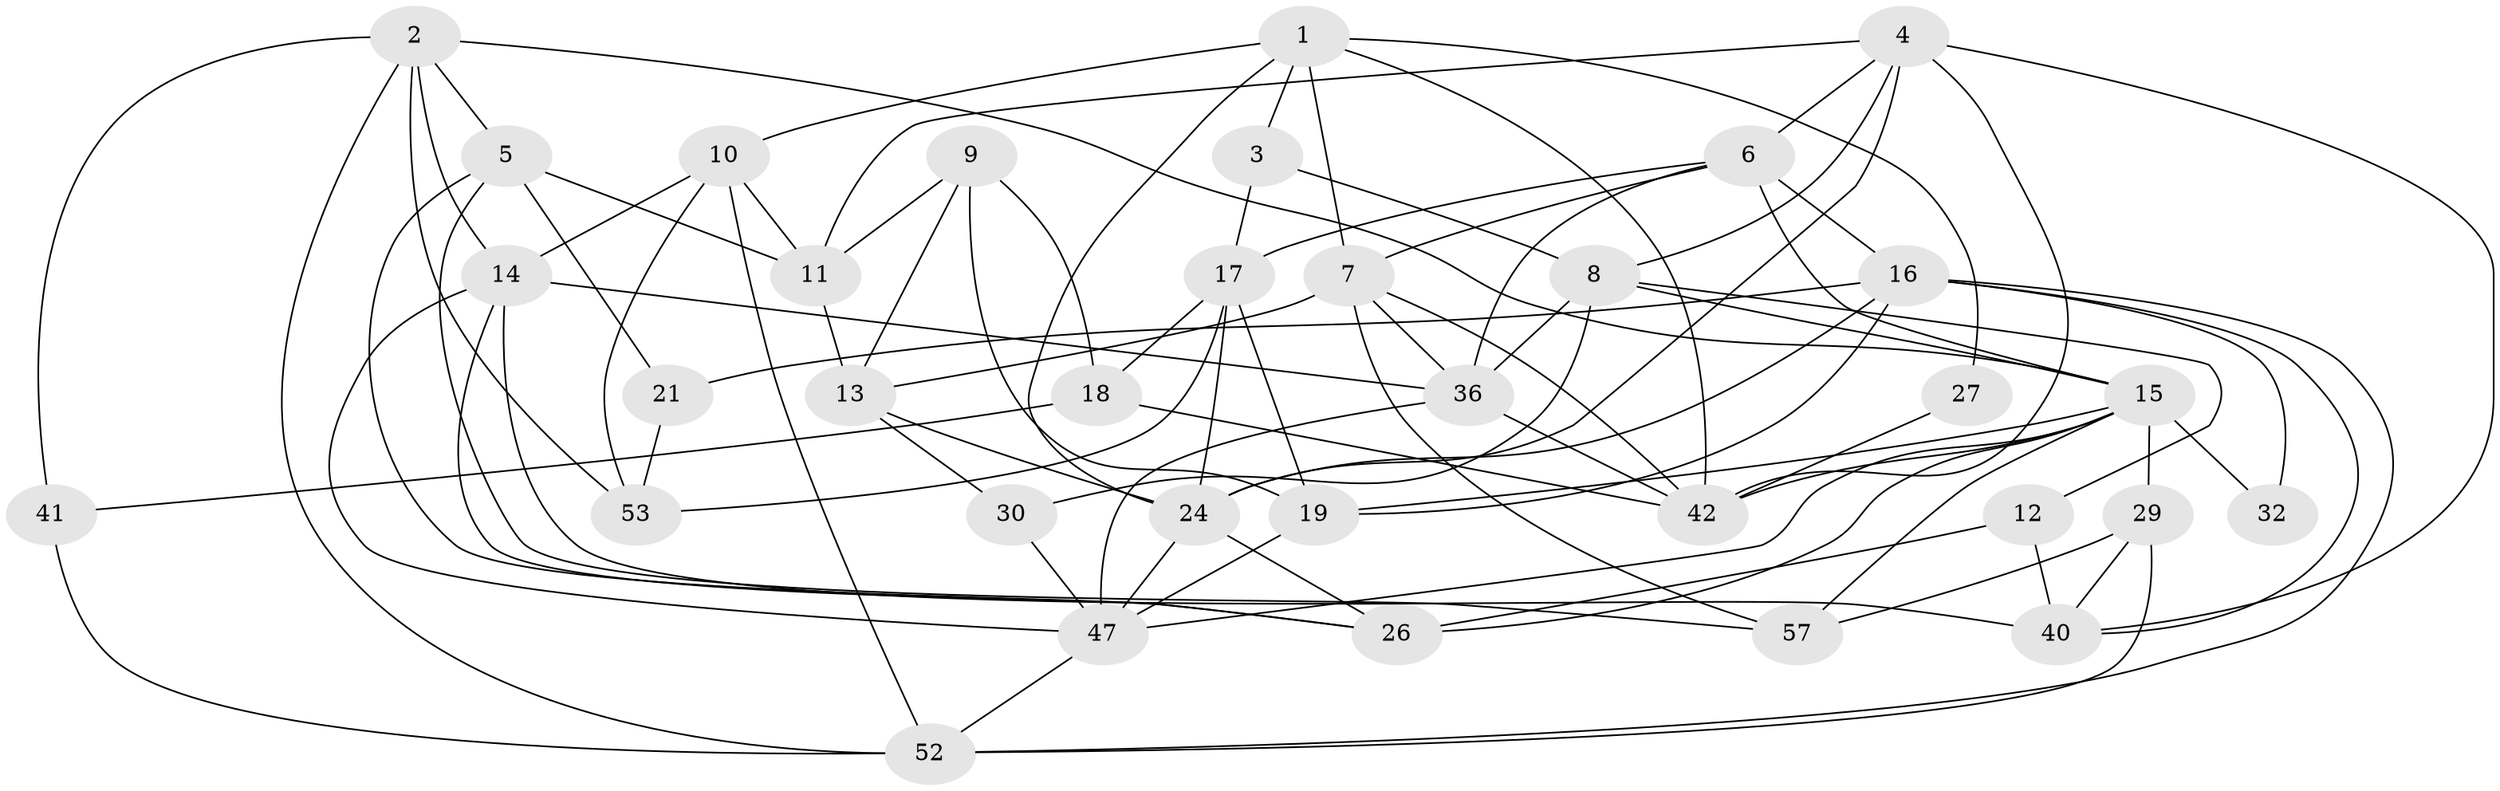 // original degree distribution, {3: 0.27586206896551724, 7: 0.05172413793103448, 4: 0.27586206896551724, 2: 0.1206896551724138, 6: 0.08620689655172414, 5: 0.1896551724137931}
// Generated by graph-tools (version 1.1) at 2025/41/03/06/25 10:41:59]
// undirected, 34 vertices, 86 edges
graph export_dot {
graph [start="1"]
  node [color=gray90,style=filled];
  1 [super="+51"];
  2 [super="+25"];
  3;
  4 [super="+39"];
  5 [super="+38"];
  6 [super="+22"];
  7 [super="+46"];
  8 [super="+49"];
  9;
  10 [super="+35"];
  11 [super="+33"];
  12 [super="+56"];
  13 [super="+58"];
  14 [super="+44"];
  15 [super="+34"];
  16 [super="+37"];
  17 [super="+23"];
  18 [super="+31"];
  19 [super="+20"];
  21;
  24 [super="+50"];
  26 [super="+28"];
  27;
  29 [super="+45"];
  30;
  32;
  36 [super="+43"];
  40 [super="+48"];
  41;
  42 [super="+55"];
  47 [super="+54"];
  52;
  53;
  57;
  1 -- 42;
  1 -- 27;
  1 -- 3;
  1 -- 24;
  1 -- 10;
  1 -- 7;
  2 -- 53;
  2 -- 52;
  2 -- 5;
  2 -- 14 [weight=2];
  2 -- 41;
  2 -- 15;
  3 -- 17;
  3 -- 8;
  4 -- 6 [weight=2];
  4 -- 24;
  4 -- 8;
  4 -- 40;
  4 -- 11;
  4 -- 42;
  5 -- 57;
  5 -- 26;
  5 -- 21;
  5 -- 11;
  6 -- 36;
  6 -- 7;
  6 -- 16;
  6 -- 17;
  6 -- 15;
  7 -- 36 [weight=2];
  7 -- 57;
  7 -- 13;
  7 -- 42;
  8 -- 36;
  8 -- 30;
  8 -- 12;
  8 -- 15;
  9 -- 19;
  9 -- 13;
  9 -- 18;
  9 -- 11;
  10 -- 53;
  10 -- 14;
  10 -- 11;
  10 -- 52;
  11 -- 13;
  12 -- 26;
  12 -- 40;
  13 -- 24;
  13 -- 30;
  14 -- 47;
  14 -- 26;
  14 -- 36;
  14 -- 40;
  15 -- 26 [weight=2];
  15 -- 19;
  15 -- 32;
  15 -- 47;
  15 -- 57;
  15 -- 42;
  15 -- 29;
  16 -- 52;
  16 -- 32;
  16 -- 19;
  16 -- 21;
  16 -- 24;
  16 -- 40;
  17 -- 19 [weight=2];
  17 -- 24;
  17 -- 53;
  17 -- 18;
  18 -- 42 [weight=2];
  18 -- 41;
  19 -- 47;
  21 -- 53;
  24 -- 26;
  24 -- 47;
  27 -- 42;
  29 -- 52;
  29 -- 40;
  29 -- 57;
  30 -- 47;
  36 -- 42;
  36 -- 47;
  41 -- 52;
  47 -- 52;
}
